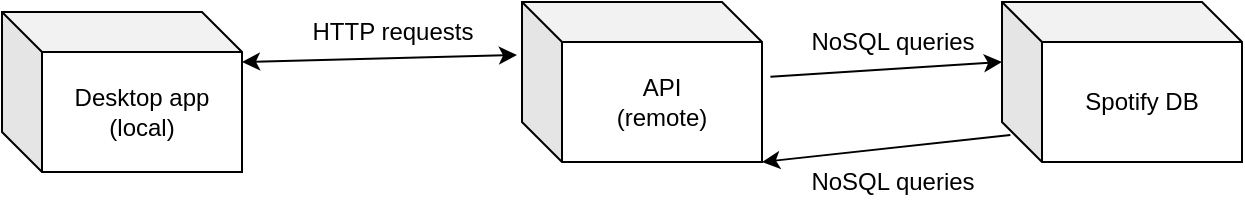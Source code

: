 <mxfile version="20.7.3" type="device"><diagram id="kkeOVy-UeaIgRXnQb4Lh" name="Page-1"><mxGraphModel dx="1195" dy="616" grid="1" gridSize="10" guides="1" tooltips="1" connect="1" arrows="1" fold="1" page="1" pageScale="1" pageWidth="850" pageHeight="1100" math="0" shadow="0"><root><mxCell id="0"/><mxCell id="1" parent="0"/><mxCell id="68qhapP7AR2oaYujAV6h-2" value="&lt;div&gt;Desktop app&lt;/div&gt;&lt;div&gt;(local)&lt;br&gt;&lt;/div&gt;" style="shape=cube;whiteSpace=wrap;html=1;boundedLbl=1;backgroundOutline=1;darkOpacity=0.05;darkOpacity2=0.1;fillColor=none;" vertex="1" parent="1"><mxGeometry x="10" y="210" width="120" height="80" as="geometry"/></mxCell><mxCell id="68qhapP7AR2oaYujAV6h-4" value="&lt;div&gt;API&lt;/div&gt;(remote)" style="shape=cube;whiteSpace=wrap;html=1;boundedLbl=1;backgroundOutline=1;darkOpacity=0.05;darkOpacity2=0.1;fillColor=none;" vertex="1" parent="1"><mxGeometry x="270" y="205" width="120" height="80" as="geometry"/></mxCell><mxCell id="68qhapP7AR2oaYujAV6h-7" value="" style="endArrow=classic;startArrow=classic;html=1;rounded=0;strokeWidth=1;exitX=0;exitY=0;exitDx=120;exitDy=50;exitPerimeter=0;entryX=-0.021;entryY=0.644;entryDx=0;entryDy=0;entryPerimeter=0;" edge="1" parent="1"><mxGeometry width="50" height="50" relative="1" as="geometry"><mxPoint x="130" y="235.0" as="sourcePoint"/><mxPoint x="267.48" y="231.52" as="targetPoint"/></mxGeometry></mxCell><mxCell id="68qhapP7AR2oaYujAV6h-8" value="HTTP requests" style="text;html=1;align=center;verticalAlign=middle;resizable=0;points=[];autosize=1;strokeColor=none;fillColor=none;" vertex="1" parent="1"><mxGeometry x="150" y="205" width="110" height="30" as="geometry"/></mxCell><mxCell id="68qhapP7AR2oaYujAV6h-9" value="Spotify DB" style="shape=cube;whiteSpace=wrap;html=1;boundedLbl=1;backgroundOutline=1;darkOpacity=0.05;darkOpacity2=0.1;fillColor=none;" vertex="1" parent="1"><mxGeometry x="510" y="205" width="120" height="80" as="geometry"/></mxCell><mxCell id="68qhapP7AR2oaYujAV6h-10" value="" style="endArrow=classic;html=1;rounded=0;strokeWidth=1;exitX=1.035;exitY=0.467;exitDx=0;exitDy=0;exitPerimeter=0;entryX=0;entryY=0;entryDx=0;entryDy=30;entryPerimeter=0;" edge="1" parent="1" source="68qhapP7AR2oaYujAV6h-4" target="68qhapP7AR2oaYujAV6h-9"><mxGeometry width="50" height="50" relative="1" as="geometry"><mxPoint x="360" y="370" as="sourcePoint"/><mxPoint x="550" y="370" as="targetPoint"/></mxGeometry></mxCell><mxCell id="68qhapP7AR2oaYujAV6h-11" value="NoSQL queries" style="text;html=1;align=center;verticalAlign=middle;resizable=0;points=[];autosize=1;strokeColor=none;fillColor=none;" vertex="1" parent="1"><mxGeometry x="400" y="210" width="110" height="30" as="geometry"/></mxCell><mxCell id="68qhapP7AR2oaYujAV6h-12" value="" style="endArrow=classic;html=1;rounded=0;strokeWidth=1;exitX=0.035;exitY=0.831;exitDx=0;exitDy=0;exitPerimeter=0;entryX=1;entryY=1;entryDx=0;entryDy=0;entryPerimeter=0;" edge="1" parent="1" source="68qhapP7AR2oaYujAV6h-9" target="68qhapP7AR2oaYujAV6h-4"><mxGeometry width="50" height="50" relative="1" as="geometry"><mxPoint x="340" y="390" as="sourcePoint"/><mxPoint x="390" y="340" as="targetPoint"/></mxGeometry></mxCell><mxCell id="68qhapP7AR2oaYujAV6h-13" value="NoSQL queries" style="text;html=1;align=center;verticalAlign=middle;resizable=0;points=[];autosize=1;strokeColor=none;fillColor=none;" vertex="1" parent="1"><mxGeometry x="400" y="280" width="110" height="30" as="geometry"/></mxCell></root></mxGraphModel></diagram></mxfile>
